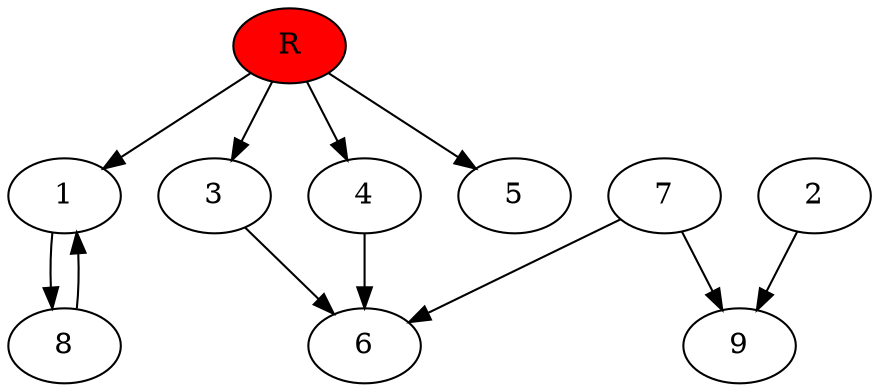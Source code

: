 digraph prb4790 {
	1
	2
	3
	4
	5
	6
	7
	8
	R [fillcolor="#ff0000" style=filled]
	1 -> 8
	2 -> 9
	3 -> 6
	4 -> 6
	7 -> 6
	7 -> 9
	8 -> 1
	R -> 1
	R -> 3
	R -> 4
	R -> 5
}

